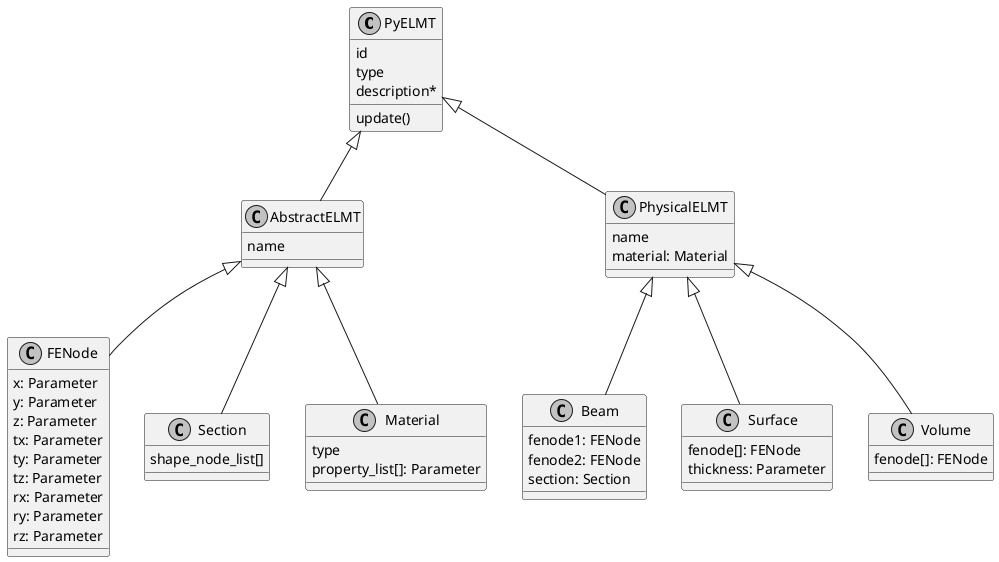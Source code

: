 @startuml

top to bottom direction
' left to right direction

skinparam shadowing false
skinparam monochrome true

skinparam class {

    ' BackgroundColor White
    ' ArrowColor Black
    ' BorderColor Black
}

' Interface toMongo{
'     set_mongo_document()
'     get_mongo_document()
'     - argument_check()
' }

class PyELMT{
    id
    type
    description*
    update()
}

class AbstractELMT{
    name
}

class PhysicalELMT{
    name
    material: Material
}

' hide PhysicalELMT circle

' Interface toOpenBrIM{
'     openbrim_element: XML element
'     set_openbrim_element()
'     get_openbrim_element()
'     - argument_check()
' }

' Interface has_OpenBrIM_fem{
'     openbrim_fem_elmt()
' }

' Interface has_OpenBrIM_geo{
'     openbrim_geo_elmt()
' }

PyELMT <|-- AbstractELMT
PyELMT <|-- PhysicalELMT
' has_OpenBrIM_fem <|-- AbstractELMT
' has_OpenBrIM_fem <|-- PhysicalELMT
' has_OpenBrIM_geo <|-- PhysicalELMT

' toOpenBrIM <|-- has_OpenBrIM_fem
' toOpenBrIM <|-- has_OpenBrIM_geo
' toMongo -- PyELMT

' class Project{}
' class Group
' class Parameter{
'     value: number
' }
' class Shape{
'     node_list[]
' }

class FENode{
    x: Parameter
    y: Parameter
    z: Parameter
    tx: Parameter
    ty: Parameter
    tz: Parameter
    rx: Parameter
    ry: Parameter
    rz: Parameter
}
class Section{
    shape_node_list[]
}
class Material{
    type
    property_list[]: Parameter
}

' AbstractELMT <|-- Project
' AbstractELMT <|-- Group
' AbstractELMT <|-- Parameter
AbstractELMT <|-- Section
AbstractELMT <|-- Material
AbstractELMT <|-- FENode
' AbstractELMT <|-- Shape
' Shape -- Section

class Beam{
    fenode1: FENode
    fenode2: FENode
    section: Section
    ' material: Material'
}
class Surface{
    fenode[]: FENode
    thickness: Parameter
}
' class Bolted_Plate
class Volume{
    fenode[]: FENode
}
' class Sensor

PhysicalELMT <|-- Beam
PhysicalELMT <|-- Surface
' Surface <|-- Bolted_Plate
PhysicalELMT <|-- Volume
' PhysicalELMT <|-- Sensor

@enduml

